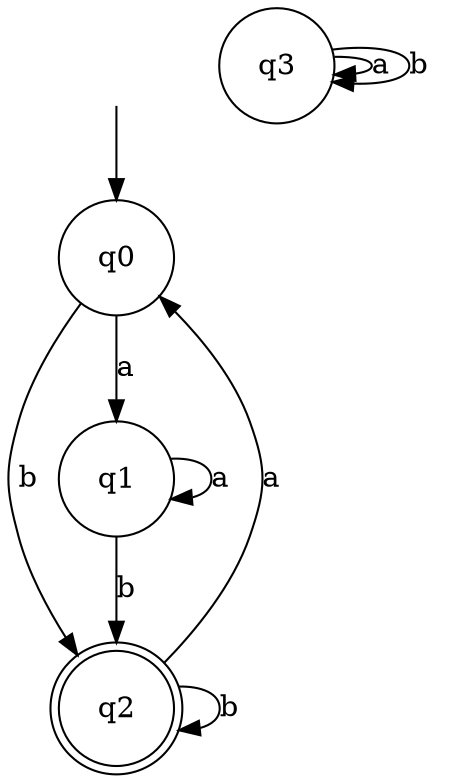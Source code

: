 digraph Automaton {

q0 [shape = circle, label=<<TABLE BORDER="0" CELLBORDER="0" CELLSPACING="0"><TR><TD>q0</TD></TR></TABLE>>];

_nil [style = invis, label=<<TABLE BORDER="0" CELLBORDER="" CELLSPACING="0"><TR><TD>_nil</TD></TR></TABLE>>];

q3 [shape = circle, label=<<TABLE BORDER="0" CELLBORDER="0" CELLSPACING="0"><TR><TD>q3</TD></TR></TABLE>>];

q2 [shape = doublecircle, label=<<TABLE BORDER="0" CELLBORDER="0" CELLSPACING="0"><TR><TD>q2</TD></TR></TABLE>>];

q1 [shape = circle, label=<<TABLE BORDER="0" CELLBORDER="0" CELLSPACING="0"><TR><TD>q1</TD></TR></TABLE>>];

q3->q3 [label="a"];

q3->q3 [label="b"];

_nil -> q0 [];

q2->q0 [label="a"];

q1->q2 [label="b"];

q1->q1 [label="a"];

q2->q2 [label="b"];

q0->q2 [label="b"];

q0->q1 [label="a"];

}
